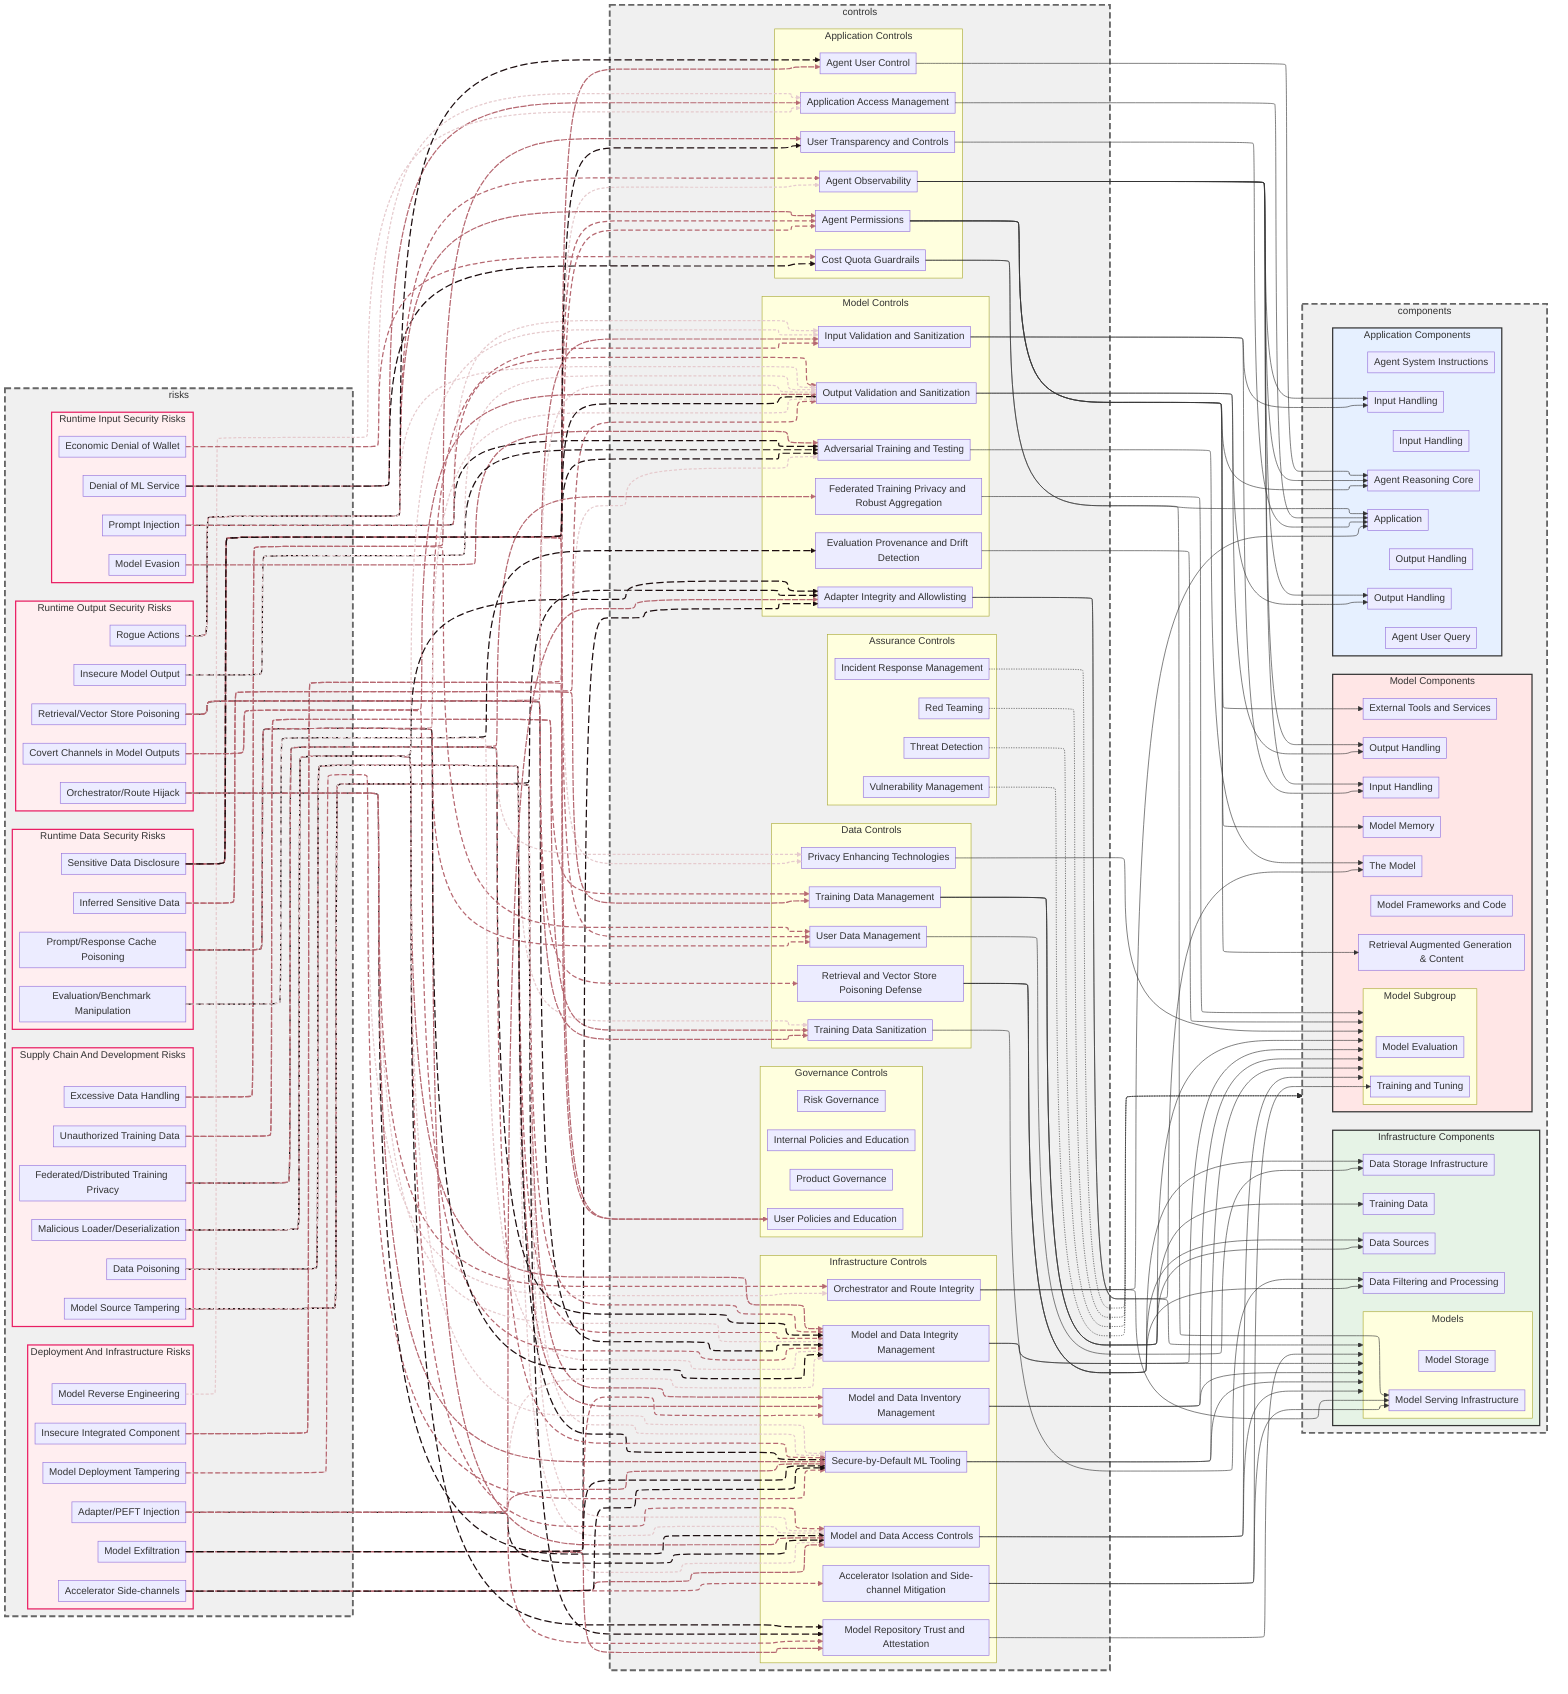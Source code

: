 ---
config:
  layout: elk
  elk:
    mergeEdges: True
    nodePlacementStrategy: NETWORK_SIMPLEX
---

graph LR
   %%{init: {'flowchart': {'nodeSpacing': 30, 'rankSpacing': 40, 'padding': 5, 'wrappingWidth': 250}}}%%
    classDef hidden display: none;
    classDef allControl stroke:#4285f4,stroke-width:2px,stroke-dasharray: 5 5

    subgraph risks
    subgraph risksSupplyChainAndDevelopment ["Supply Chain And Development Risks"]
        DP[Data Poisoning]
        EDH[Excessive Data Handling]
        FLP[Federated/Distributed Training Privacy]
        MLD[Malicious Loader/Deserialization]
        MST[Model Source Tampering]
        UTD[Unauthorized Training Data]
    end

    subgraph risksDeploymentAndInfrastructure ["Deployment And Infrastructure Risks"]
        ADI[Adapter/PEFT Injection]
        ASC[Accelerator Side-channels]
        IIC[Insecure Integrated Component]
        MDT[Model Deployment Tampering]
        MRE[Model Reverse Engineering]
        MXF[Model Exfiltration]
    end

    subgraph risksRuntimeInputSecurity ["Runtime Input Security Risks"]
        DMS[Denial of ML Service]
        EDW[Economic Denial of Wallet]
        MEV[Model Evasion]
        PIJ[Prompt Injection]
    end

    subgraph risksRuntimeDataSecurity ["Runtime Data Security Risks"]
        EBM[Evaluation/Benchmark Manipulation]
        ISD[Inferred Sensitive Data]
        PCP[Prompt/Response Cache Poisoning]
        SDD[Sensitive Data Disclosure]
    end

    subgraph risksRuntimeOutputSecurity ["Runtime Output Security Risks"]
        COV[Covert Channels in Model Outputs]
        IMO[Insecure Model Output]
        ORH[Orchestrator/Route Hijack]
        RA[Rogue Actions]
        RVP[Retrieval/Vector Store Poisoning]
    end

    end

    subgraph controls
    subgraph controlsData ["Data Controls"]
        controlPrivacyEnhancingTechnologies[Privacy Enhancing Technologies]
        controlRetrievalAndVectorStorePoisoningDefense[Retrieval and Vector Store Poisoning Defense]
        controlTrainingDataManagement[Training Data Management]
        controlTrainingDataSanitization[Training Data Sanitization]
        controlUserDataManagement[User Data Management]
    end

    subgraph controlsInfrastructure ["Infrastructure Controls"]
        controlAcceleratorIsolationAndSideChannelMitigation[Accelerator Isolation and Side-channel Mitigation]
        controlModelAndDataAccessControls[Model and Data Access Controls]
        controlModelAndDataIntegrityManagement[Model and Data Integrity Management]
        controlModelAndDataInventoryManagement[Model and Data Inventory Management]
        controlModelRepositoryTrustAndAttestation[Model Repository Trust and Attestation]
        controlOrchestratorAndRouteIntegrity[Orchestrator and Route Integrity]
        controlSecureByDefaultMLTooling[Secure-by-Default ML Tooling]
    end

    subgraph controlsModel ["Model Controls"]
        controlAdapterIntegrityAndAllowlisting[Adapter Integrity and Allowlisting]
        controlAdversarialTrainingAndTesting[Adversarial Training and Testing]
        controlEvaluationProvenanceAndDriftDetection[Evaluation Provenance and Drift Detection]
        controlFederatedTrainingPrivacyAndRobustAggregation[Federated Training Privacy and Robust Aggregation]
        controlInputValidationAndSanitization[Input Validation and Sanitization]
        controlOutputValidationAndSanitization[Output Validation and Sanitization]
    end

    subgraph controlsApplication ["Application Controls"]
        controlAgentObservability[Agent Observability]
        controlAgentPluginPermissions[Agent Permissions]
        controlAgentPluginUserControl[Agent User Control]
        controlApplicationAccessManagement[Application Access Management]
        controlCostQuotaGuardrails[Cost Quota Guardrails]
        controlUserTransparencyAndControls[User Transparency and Controls]
    end

    subgraph controlsAssurance ["Assurance Controls"]
        controlIncidentResponseManagement[Incident Response Management]
        controlRedTeaming[Red Teaming]
        controlThreatDetection[Threat Detection]
        controlVulnerabilityManagement[Vulnerability Management]
    end

    subgraph controlsGovernance ["Governance Controls"]
        direction LR
        controlInternalPoliciesAndEducation[Internal Policies and Education]
        controlProductGovernance[Product Governance]
        controlRiskGovernance[Risk Governance]
        controlUserPoliciesAndEducation[User Policies and Education]
    end

    end

    subgraph components
    subgraph componentsInfrastructure ["Infrastructure Components"]
        componentDataFilteringAndProcessing[Data Filtering and Processing]
        componentDataSources[Data Sources]
        componentDataStorage[Data Storage Infrastructure]
        componentTrainingData[Training Data]
        subgraph componentsModels ["Models"]
            componentModelServing[Model Serving Infrastructure]
            componentModelStorage[Model Storage]
        end
    end

    subgraph componentsModel ["Model Components"]
        componentMemory[Model Memory]
        componentModelFrameworksAndCode[Model Frameworks and Code]
        componentOrchestrationInputHandling[Input Handling]
        componentOrchestrationOutputHandling[Output Handling]
        componentRAGContent[Retrieval Augmented Generation & Content]
        componentTheModel[The Model]
        componentTools[External Tools and Services]
        subgraph componentsModelSubgroup ["Model Subgroup"]
            componentModelEvaluation[Model Evaluation]
            componentModelTrainingTuning[Training and Tuning]
        end
    end

    subgraph componentsApplication ["Application Components"]
        componentAgentInputHandling[Input Handling]
        componentAgentOutputHandling[Output Handling]
        componentAgentSystemInstruction[Agent System Instructions]
        componentAgentUserQuery[Agent User Query]
        componentApplication[Application]
        componentApplicationInputHandling[Input Handling]
        componentApplicationOutputHandling[Output Handling]
        componentReasoningCore[Agent Reasoning Core]
    end

    end

    %% Risk to Control relationships
    DP --> controlModelAndDataAccessControls
    DP --> controlModelAndDataIntegrityManagement
    DP --> controlModelAndDataInventoryManagement
    DP --> controlSecureByDefaultMLTooling
    DP --> controlTrainingDataSanitization
    UTD --> controlTrainingDataManagement
    UTD --> controlTrainingDataSanitization
    MST --> controlAdapterIntegrityAndAllowlisting
    MST --> controlModelAndDataAccessControls
    MST --> controlModelAndDataIntegrityManagement
    MST --> controlModelAndDataInventoryManagement
    MST --> controlModelRepositoryTrustAndAttestation
    MST --> controlSecureByDefaultMLTooling
    EDH --> controlUserDataManagement
    EDH --> controlUserTransparencyAndControls
    MXF --> controlAdapterIntegrityAndAllowlisting
    MXF --> controlModelAndDataAccessControls
    MXF --> controlModelAndDataInventoryManagement
    MXF --> controlModelRepositoryTrustAndAttestation
    MXF --> controlSecureByDefaultMLTooling
    MDT --> controlOrchestratorAndRouteIntegrity
    MDT --> controlSecureByDefaultMLTooling
    DMS --> controlApplicationAccessManagement
    DMS --> controlCostQuotaGuardrails
    MRE --> controlApplicationAccessManagement
    IIC --> controlAgentPluginPermissions
    IIC --> controlUserPoliciesAndEducation
    PIJ --> controlAdversarialTrainingAndTesting
    PIJ --> controlInputValidationAndSanitization
    PIJ --> controlOutputValidationAndSanitization
    MEV --> controlAdversarialTrainingAndTesting
    SDD --> controlAdversarialTrainingAndTesting
    SDD --> controlAgentObservability
    SDD --> controlAgentPluginPermissions
    SDD --> controlAgentPluginUserControl
    SDD --> controlOutputValidationAndSanitization
    SDD --> controlPrivacyEnhancingTechnologies
    SDD --> controlUserDataManagement
    SDD --> controlUserPoliciesAndEducation
    SDD --> controlUserTransparencyAndControls
    ISD --> controlAdversarialTrainingAndTesting
    ISD --> controlOutputValidationAndSanitization
    ISD --> controlTrainingDataManagement
    IMO --> controlAdversarialTrainingAndTesting
    IMO --> controlOutputValidationAndSanitization
    RA --> controlAgentObservability
    RA --> controlAgentPluginPermissions
    RA --> controlAgentPluginUserControl
    RA --> controlOutputValidationAndSanitization
    ASC --> controlAcceleratorIsolationAndSideChannelMitigation
    ASC --> controlModelAndDataAccessControls
    ASC --> controlSecureByDefaultMLTooling
    EDW --> controlApplicationAccessManagement
    EDW --> controlCostQuotaGuardrails
    FLP --> controlFederatedTrainingPrivacyAndRobustAggregation
    FLP --> controlModelAndDataIntegrityManagement
    FLP --> controlPrivacyEnhancingTechnologies
    FLP --> controlSecureByDefaultMLTooling
    ADI --> controlAdapterIntegrityAndAllowlisting
    ADI --> controlModelAndDataAccessControls
    ADI --> controlModelAndDataIntegrityManagement
    ADI --> controlModelRepositoryTrustAndAttestation
    ADI --> controlSecureByDefaultMLTooling
    ORH --> controlModelAndDataAccessControls
    ORH --> controlModelAndDataIntegrityManagement
    ORH --> controlOrchestratorAndRouteIntegrity
    ORH --> controlSecureByDefaultMLTooling
    EBM --> controlEvaluationProvenanceAndDriftDetection
    EBM --> controlModelAndDataIntegrityManagement
    COV --> controlModelAndDataIntegrityManagement
    COV --> controlOutputValidationAndSanitization
    MLD --> controlAdapterIntegrityAndAllowlisting
    MLD --> controlInputValidationAndSanitization
    MLD --> controlModelAndDataAccessControls
    MLD --> controlModelAndDataIntegrityManagement
    MLD --> controlModelRepositoryTrustAndAttestation
    MLD --> controlSecureByDefaultMLTooling
    PCP --> controlInputValidationAndSanitization
    PCP --> controlModelAndDataAccessControls
    PCP --> controlModelAndDataIntegrityManagement
    PCP --> controlOutputValidationAndSanitization
    PCP --> controlUserDataManagement
    RVP --> controlInputValidationAndSanitization
    RVP --> controlModelAndDataIntegrityManagement
    RVP --> controlOutputValidationAndSanitization
    RVP --> controlRetrievalAndVectorStorePoisoningDefense
    RVP --> controlTrainingDataSanitization

    %% Control to Component relationships (reused from ControlGraph)
    controlPrivacyEnhancingTechnologies --> componentsModelSubgroup
    controlTrainingDataManagement --> componentDataSources
    controlTrainingDataManagement --> componentTrainingData
    controlTrainingDataManagement --> componentsModelSubgroup
    controlTrainingDataSanitization --> componentDataFilteringAndProcessing
    controlUserDataManagement --> componentDataStorage
    controlModelAndDataInventoryManagement --> componentsModelSubgroup
    controlModelAndDataInventoryManagement --> componentsModels
    controlModelAndDataAccessControls --> componentsModelSubgroup
    controlModelAndDataAccessControls --> componentsModels
    controlModelAndDataIntegrityManagement --> componentsModelSubgroup
    controlModelAndDataIntegrityManagement --> componentsModels
    controlSecureByDefaultMLTooling --> componentsModelSubgroup
    controlSecureByDefaultMLTooling --> componentsModels
    controlInputValidationAndSanitization --> componentAgentInputHandling
    controlInputValidationAndSanitization --> componentOrchestrationInputHandling
    controlOutputValidationAndSanitization --> componentAgentOutputHandling
    controlOutputValidationAndSanitization --> componentOrchestrationOutputHandling
    controlAdversarialTrainingAndTesting --> componentTheModel
    controlApplicationAccessManagement --> componentApplication
    controlUserTransparencyAndControls --> componentApplication
    controlAgentPluginUserControl --> componentReasoningCore
    controlAgentPluginPermissions --> componentMemory
    controlAgentPluginPermissions --> componentRAGContent
    controlAgentPluginPermissions --> componentReasoningCore
    controlAgentPluginPermissions --> componentTools
    controlRedTeaming -.-> components
    controlVulnerabilityManagement -.-> components
    controlThreatDetection -.-> components
    controlIncidentResponseManagement -.-> components
    controlAgentObservability --> componentAgentInputHandling
    controlAgentObservability --> componentAgentOutputHandling
    controlAgentObservability --> componentOrchestrationInputHandling
    controlAgentObservability --> componentOrchestrationOutputHandling
    controlAgentObservability --> componentReasoningCore
    controlAcceleratorIsolationAndSideChannelMitigation --> componentModelServing
    controlAcceleratorIsolationAndSideChannelMitigation --> componentModelTrainingTuning
    controlRetrievalAndVectorStorePoisoningDefense --> componentDataFilteringAndProcessing
    controlRetrievalAndVectorStorePoisoningDefense --> componentDataSources
    controlRetrievalAndVectorStorePoisoningDefense --> componentDataStorage
    controlAdapterIntegrityAndAllowlisting --> componentTheModel
    controlAdapterIntegrityAndAllowlisting --> componentsModels
    controlFederatedTrainingPrivacyAndRobustAggregation --> componentsModelSubgroup
    controlOrchestratorAndRouteIntegrity --> componentApplication
    controlOrchestratorAndRouteIntegrity --> componentModelServing
    controlModelRepositoryTrustAndAttestation --> componentsModels
    controlCostQuotaGuardrails --> componentApplication
    controlCostQuotaGuardrails --> componentModelServing
    controlEvaluationProvenanceAndDriftDetection --> componentsModelSubgroup

    %% Edge styling
    linkStyle 0,4,8,12,16,20,24,28,32,36,40,44,48,52,56,60,64,68,72,76,80,84 stroke:#e6cbce,stroke-width:2px,stroke-dasharray: 5 3
    linkStyle 1,5,9,13,17,21,25,29,33,37,41,45,49,53,57,61,65,69,73,77,81,85 stroke:#b66871,stroke-width:2px,stroke-dasharray: 8 4
    linkStyle 2,6,10,14,18,22,26,30,34,38,42,46,50,54,58,62,66,70,74,78,82,86 stroke:#b66871,stroke-width:2px,stroke-dasharray: 10 2
    linkStyle 3,7,11,15,19,23,27,31,35,39,43,47,51,55,59,63,67,71,75,79,83 stroke:#1c0d0f,stroke-width:2px,stroke-dasharray: 12 5

%% Node style definitions
    style risksSupplyChainAndDevelopment fill:#ffeef0,stroke:#e91e63,stroke-width:2px
    style risksDeploymentAndInfrastructure fill:#ffeef0,stroke:#e91e63,stroke-width:2px
    style risksRuntimeInputSecurity fill:#ffeef0,stroke:#e91e63,stroke-width:2px
    style risksRuntimeDataSecurity fill:#ffeef0,stroke:#e91e63,stroke-width:2px
    style risksRuntimeOutputSecurity fill:#ffeef0,stroke:#e91e63,stroke-width:2px
    style components fill:#f0f0f0,stroke:#666666,stroke-width:3px,stroke-dasharray: 10 5
    style controls fill:#f0f0f0,stroke:#666666,stroke-width:3px,stroke-dasharray: 10 5
    style risks fill:#f0f0f0,stroke:#666666,stroke-width:3px,stroke-dasharray: 10 5
    style componentsInfrastructure fill:#e6f3e6,stroke:#333333,stroke-width:2px
    style componentsApplication fill:#e6f0ff,stroke:#333333,stroke-width:2px
    style componentsModel fill:#ffe6e6,stroke:#333333,stroke-width:2px